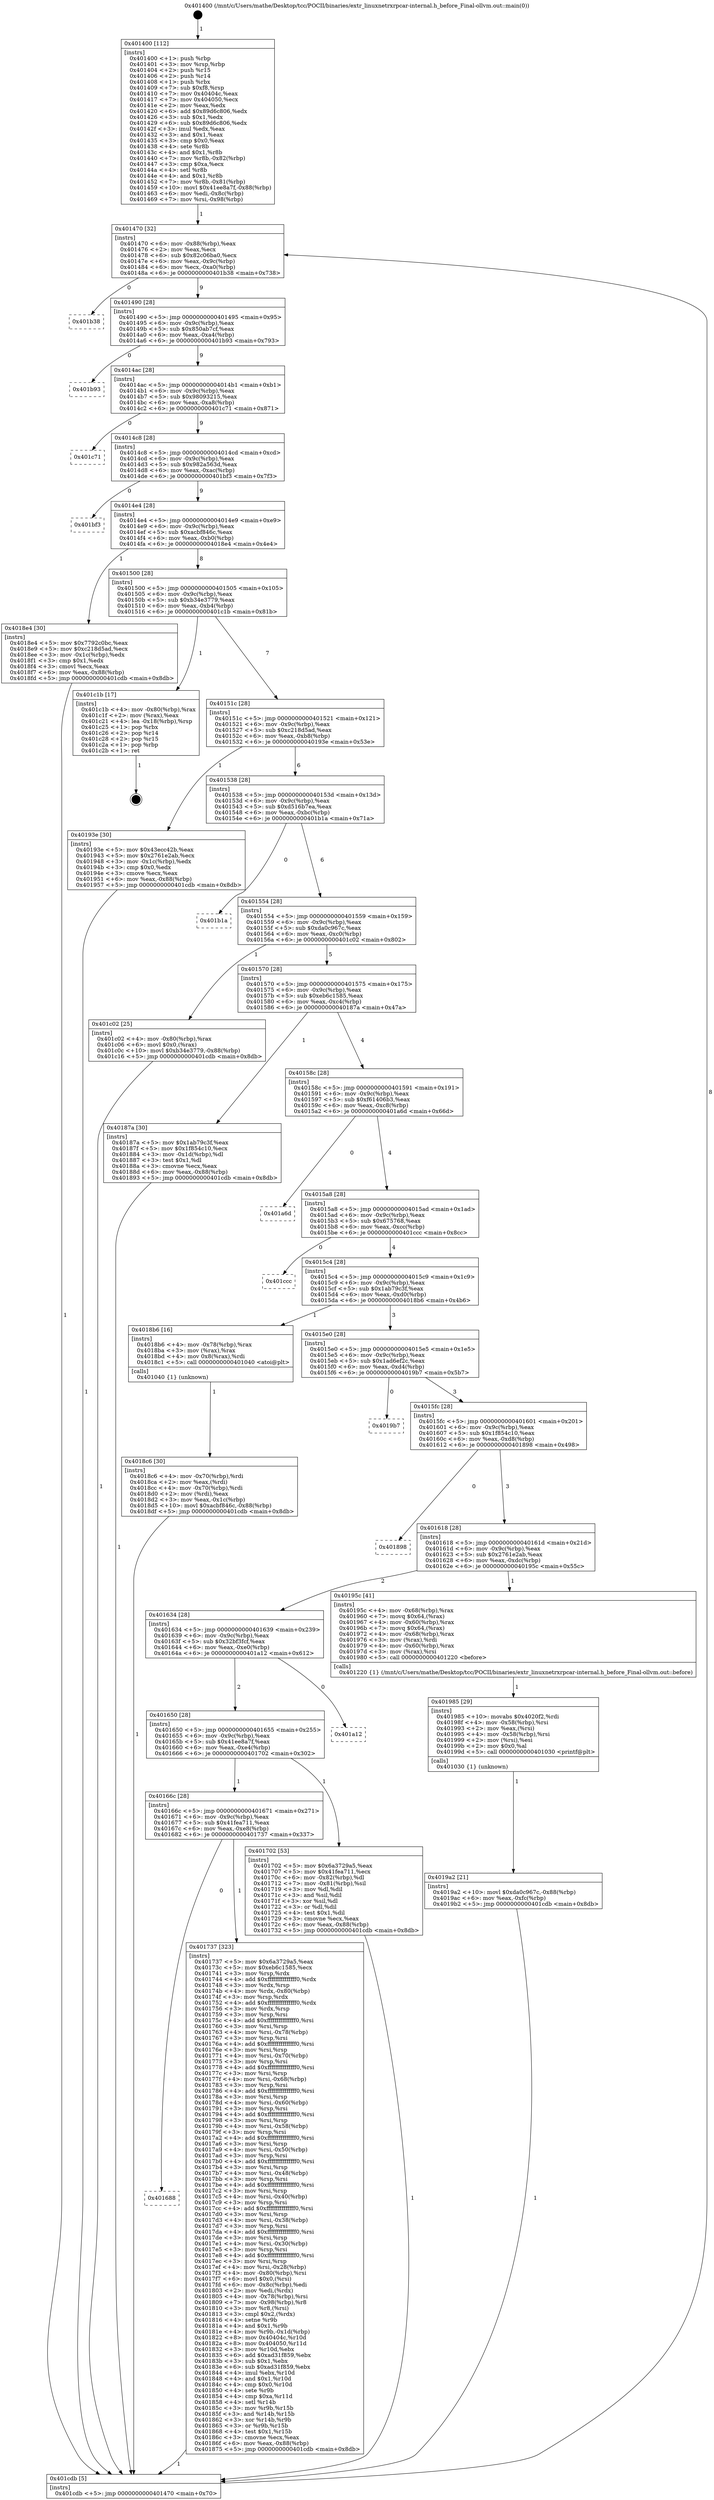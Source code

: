 digraph "0x401400" {
  label = "0x401400 (/mnt/c/Users/mathe/Desktop/tcc/POCII/binaries/extr_linuxnetrxrpcar-internal.h_before_Final-ollvm.out::main(0))"
  labelloc = "t"
  node[shape=record]

  Entry [label="",width=0.3,height=0.3,shape=circle,fillcolor=black,style=filled]
  "0x401470" [label="{
     0x401470 [32]\l
     | [instrs]\l
     &nbsp;&nbsp;0x401470 \<+6\>: mov -0x88(%rbp),%eax\l
     &nbsp;&nbsp;0x401476 \<+2\>: mov %eax,%ecx\l
     &nbsp;&nbsp;0x401478 \<+6\>: sub $0x82c06ba0,%ecx\l
     &nbsp;&nbsp;0x40147e \<+6\>: mov %eax,-0x9c(%rbp)\l
     &nbsp;&nbsp;0x401484 \<+6\>: mov %ecx,-0xa0(%rbp)\l
     &nbsp;&nbsp;0x40148a \<+6\>: je 0000000000401b38 \<main+0x738\>\l
  }"]
  "0x401b38" [label="{
     0x401b38\l
  }", style=dashed]
  "0x401490" [label="{
     0x401490 [28]\l
     | [instrs]\l
     &nbsp;&nbsp;0x401490 \<+5\>: jmp 0000000000401495 \<main+0x95\>\l
     &nbsp;&nbsp;0x401495 \<+6\>: mov -0x9c(%rbp),%eax\l
     &nbsp;&nbsp;0x40149b \<+5\>: sub $0x850ab7cf,%eax\l
     &nbsp;&nbsp;0x4014a0 \<+6\>: mov %eax,-0xa4(%rbp)\l
     &nbsp;&nbsp;0x4014a6 \<+6\>: je 0000000000401b93 \<main+0x793\>\l
  }"]
  Exit [label="",width=0.3,height=0.3,shape=circle,fillcolor=black,style=filled,peripheries=2]
  "0x401b93" [label="{
     0x401b93\l
  }", style=dashed]
  "0x4014ac" [label="{
     0x4014ac [28]\l
     | [instrs]\l
     &nbsp;&nbsp;0x4014ac \<+5\>: jmp 00000000004014b1 \<main+0xb1\>\l
     &nbsp;&nbsp;0x4014b1 \<+6\>: mov -0x9c(%rbp),%eax\l
     &nbsp;&nbsp;0x4014b7 \<+5\>: sub $0x98093215,%eax\l
     &nbsp;&nbsp;0x4014bc \<+6\>: mov %eax,-0xa8(%rbp)\l
     &nbsp;&nbsp;0x4014c2 \<+6\>: je 0000000000401c71 \<main+0x871\>\l
  }"]
  "0x4019a2" [label="{
     0x4019a2 [21]\l
     | [instrs]\l
     &nbsp;&nbsp;0x4019a2 \<+10\>: movl $0xda0c967c,-0x88(%rbp)\l
     &nbsp;&nbsp;0x4019ac \<+6\>: mov %eax,-0xfc(%rbp)\l
     &nbsp;&nbsp;0x4019b2 \<+5\>: jmp 0000000000401cdb \<main+0x8db\>\l
  }"]
  "0x401c71" [label="{
     0x401c71\l
  }", style=dashed]
  "0x4014c8" [label="{
     0x4014c8 [28]\l
     | [instrs]\l
     &nbsp;&nbsp;0x4014c8 \<+5\>: jmp 00000000004014cd \<main+0xcd\>\l
     &nbsp;&nbsp;0x4014cd \<+6\>: mov -0x9c(%rbp),%eax\l
     &nbsp;&nbsp;0x4014d3 \<+5\>: sub $0x982a563d,%eax\l
     &nbsp;&nbsp;0x4014d8 \<+6\>: mov %eax,-0xac(%rbp)\l
     &nbsp;&nbsp;0x4014de \<+6\>: je 0000000000401bf3 \<main+0x7f3\>\l
  }"]
  "0x401985" [label="{
     0x401985 [29]\l
     | [instrs]\l
     &nbsp;&nbsp;0x401985 \<+10\>: movabs $0x4020f2,%rdi\l
     &nbsp;&nbsp;0x40198f \<+4\>: mov -0x58(%rbp),%rsi\l
     &nbsp;&nbsp;0x401993 \<+2\>: mov %eax,(%rsi)\l
     &nbsp;&nbsp;0x401995 \<+4\>: mov -0x58(%rbp),%rsi\l
     &nbsp;&nbsp;0x401999 \<+2\>: mov (%rsi),%esi\l
     &nbsp;&nbsp;0x40199b \<+2\>: mov $0x0,%al\l
     &nbsp;&nbsp;0x40199d \<+5\>: call 0000000000401030 \<printf@plt\>\l
     | [calls]\l
     &nbsp;&nbsp;0x401030 \{1\} (unknown)\l
  }"]
  "0x401bf3" [label="{
     0x401bf3\l
  }", style=dashed]
  "0x4014e4" [label="{
     0x4014e4 [28]\l
     | [instrs]\l
     &nbsp;&nbsp;0x4014e4 \<+5\>: jmp 00000000004014e9 \<main+0xe9\>\l
     &nbsp;&nbsp;0x4014e9 \<+6\>: mov -0x9c(%rbp),%eax\l
     &nbsp;&nbsp;0x4014ef \<+5\>: sub $0xacbf846c,%eax\l
     &nbsp;&nbsp;0x4014f4 \<+6\>: mov %eax,-0xb0(%rbp)\l
     &nbsp;&nbsp;0x4014fa \<+6\>: je 00000000004018e4 \<main+0x4e4\>\l
  }"]
  "0x4018c6" [label="{
     0x4018c6 [30]\l
     | [instrs]\l
     &nbsp;&nbsp;0x4018c6 \<+4\>: mov -0x70(%rbp),%rdi\l
     &nbsp;&nbsp;0x4018ca \<+2\>: mov %eax,(%rdi)\l
     &nbsp;&nbsp;0x4018cc \<+4\>: mov -0x70(%rbp),%rdi\l
     &nbsp;&nbsp;0x4018d0 \<+2\>: mov (%rdi),%eax\l
     &nbsp;&nbsp;0x4018d2 \<+3\>: mov %eax,-0x1c(%rbp)\l
     &nbsp;&nbsp;0x4018d5 \<+10\>: movl $0xacbf846c,-0x88(%rbp)\l
     &nbsp;&nbsp;0x4018df \<+5\>: jmp 0000000000401cdb \<main+0x8db\>\l
  }"]
  "0x4018e4" [label="{
     0x4018e4 [30]\l
     | [instrs]\l
     &nbsp;&nbsp;0x4018e4 \<+5\>: mov $0x7792c0bc,%eax\l
     &nbsp;&nbsp;0x4018e9 \<+5\>: mov $0xc218d5ad,%ecx\l
     &nbsp;&nbsp;0x4018ee \<+3\>: mov -0x1c(%rbp),%edx\l
     &nbsp;&nbsp;0x4018f1 \<+3\>: cmp $0x1,%edx\l
     &nbsp;&nbsp;0x4018f4 \<+3\>: cmovl %ecx,%eax\l
     &nbsp;&nbsp;0x4018f7 \<+6\>: mov %eax,-0x88(%rbp)\l
     &nbsp;&nbsp;0x4018fd \<+5\>: jmp 0000000000401cdb \<main+0x8db\>\l
  }"]
  "0x401500" [label="{
     0x401500 [28]\l
     | [instrs]\l
     &nbsp;&nbsp;0x401500 \<+5\>: jmp 0000000000401505 \<main+0x105\>\l
     &nbsp;&nbsp;0x401505 \<+6\>: mov -0x9c(%rbp),%eax\l
     &nbsp;&nbsp;0x40150b \<+5\>: sub $0xb34e3779,%eax\l
     &nbsp;&nbsp;0x401510 \<+6\>: mov %eax,-0xb4(%rbp)\l
     &nbsp;&nbsp;0x401516 \<+6\>: je 0000000000401c1b \<main+0x81b\>\l
  }"]
  "0x401688" [label="{
     0x401688\l
  }", style=dashed]
  "0x401c1b" [label="{
     0x401c1b [17]\l
     | [instrs]\l
     &nbsp;&nbsp;0x401c1b \<+4\>: mov -0x80(%rbp),%rax\l
     &nbsp;&nbsp;0x401c1f \<+2\>: mov (%rax),%eax\l
     &nbsp;&nbsp;0x401c21 \<+4\>: lea -0x18(%rbp),%rsp\l
     &nbsp;&nbsp;0x401c25 \<+1\>: pop %rbx\l
     &nbsp;&nbsp;0x401c26 \<+2\>: pop %r14\l
     &nbsp;&nbsp;0x401c28 \<+2\>: pop %r15\l
     &nbsp;&nbsp;0x401c2a \<+1\>: pop %rbp\l
     &nbsp;&nbsp;0x401c2b \<+1\>: ret\l
  }"]
  "0x40151c" [label="{
     0x40151c [28]\l
     | [instrs]\l
     &nbsp;&nbsp;0x40151c \<+5\>: jmp 0000000000401521 \<main+0x121\>\l
     &nbsp;&nbsp;0x401521 \<+6\>: mov -0x9c(%rbp),%eax\l
     &nbsp;&nbsp;0x401527 \<+5\>: sub $0xc218d5ad,%eax\l
     &nbsp;&nbsp;0x40152c \<+6\>: mov %eax,-0xb8(%rbp)\l
     &nbsp;&nbsp;0x401532 \<+6\>: je 000000000040193e \<main+0x53e\>\l
  }"]
  "0x401737" [label="{
     0x401737 [323]\l
     | [instrs]\l
     &nbsp;&nbsp;0x401737 \<+5\>: mov $0x6a3729a5,%eax\l
     &nbsp;&nbsp;0x40173c \<+5\>: mov $0xeb6c1585,%ecx\l
     &nbsp;&nbsp;0x401741 \<+3\>: mov %rsp,%rdx\l
     &nbsp;&nbsp;0x401744 \<+4\>: add $0xfffffffffffffff0,%rdx\l
     &nbsp;&nbsp;0x401748 \<+3\>: mov %rdx,%rsp\l
     &nbsp;&nbsp;0x40174b \<+4\>: mov %rdx,-0x80(%rbp)\l
     &nbsp;&nbsp;0x40174f \<+3\>: mov %rsp,%rdx\l
     &nbsp;&nbsp;0x401752 \<+4\>: add $0xfffffffffffffff0,%rdx\l
     &nbsp;&nbsp;0x401756 \<+3\>: mov %rdx,%rsp\l
     &nbsp;&nbsp;0x401759 \<+3\>: mov %rsp,%rsi\l
     &nbsp;&nbsp;0x40175c \<+4\>: add $0xfffffffffffffff0,%rsi\l
     &nbsp;&nbsp;0x401760 \<+3\>: mov %rsi,%rsp\l
     &nbsp;&nbsp;0x401763 \<+4\>: mov %rsi,-0x78(%rbp)\l
     &nbsp;&nbsp;0x401767 \<+3\>: mov %rsp,%rsi\l
     &nbsp;&nbsp;0x40176a \<+4\>: add $0xfffffffffffffff0,%rsi\l
     &nbsp;&nbsp;0x40176e \<+3\>: mov %rsi,%rsp\l
     &nbsp;&nbsp;0x401771 \<+4\>: mov %rsi,-0x70(%rbp)\l
     &nbsp;&nbsp;0x401775 \<+3\>: mov %rsp,%rsi\l
     &nbsp;&nbsp;0x401778 \<+4\>: add $0xfffffffffffffff0,%rsi\l
     &nbsp;&nbsp;0x40177c \<+3\>: mov %rsi,%rsp\l
     &nbsp;&nbsp;0x40177f \<+4\>: mov %rsi,-0x68(%rbp)\l
     &nbsp;&nbsp;0x401783 \<+3\>: mov %rsp,%rsi\l
     &nbsp;&nbsp;0x401786 \<+4\>: add $0xfffffffffffffff0,%rsi\l
     &nbsp;&nbsp;0x40178a \<+3\>: mov %rsi,%rsp\l
     &nbsp;&nbsp;0x40178d \<+4\>: mov %rsi,-0x60(%rbp)\l
     &nbsp;&nbsp;0x401791 \<+3\>: mov %rsp,%rsi\l
     &nbsp;&nbsp;0x401794 \<+4\>: add $0xfffffffffffffff0,%rsi\l
     &nbsp;&nbsp;0x401798 \<+3\>: mov %rsi,%rsp\l
     &nbsp;&nbsp;0x40179b \<+4\>: mov %rsi,-0x58(%rbp)\l
     &nbsp;&nbsp;0x40179f \<+3\>: mov %rsp,%rsi\l
     &nbsp;&nbsp;0x4017a2 \<+4\>: add $0xfffffffffffffff0,%rsi\l
     &nbsp;&nbsp;0x4017a6 \<+3\>: mov %rsi,%rsp\l
     &nbsp;&nbsp;0x4017a9 \<+4\>: mov %rsi,-0x50(%rbp)\l
     &nbsp;&nbsp;0x4017ad \<+3\>: mov %rsp,%rsi\l
     &nbsp;&nbsp;0x4017b0 \<+4\>: add $0xfffffffffffffff0,%rsi\l
     &nbsp;&nbsp;0x4017b4 \<+3\>: mov %rsi,%rsp\l
     &nbsp;&nbsp;0x4017b7 \<+4\>: mov %rsi,-0x48(%rbp)\l
     &nbsp;&nbsp;0x4017bb \<+3\>: mov %rsp,%rsi\l
     &nbsp;&nbsp;0x4017be \<+4\>: add $0xfffffffffffffff0,%rsi\l
     &nbsp;&nbsp;0x4017c2 \<+3\>: mov %rsi,%rsp\l
     &nbsp;&nbsp;0x4017c5 \<+4\>: mov %rsi,-0x40(%rbp)\l
     &nbsp;&nbsp;0x4017c9 \<+3\>: mov %rsp,%rsi\l
     &nbsp;&nbsp;0x4017cc \<+4\>: add $0xfffffffffffffff0,%rsi\l
     &nbsp;&nbsp;0x4017d0 \<+3\>: mov %rsi,%rsp\l
     &nbsp;&nbsp;0x4017d3 \<+4\>: mov %rsi,-0x38(%rbp)\l
     &nbsp;&nbsp;0x4017d7 \<+3\>: mov %rsp,%rsi\l
     &nbsp;&nbsp;0x4017da \<+4\>: add $0xfffffffffffffff0,%rsi\l
     &nbsp;&nbsp;0x4017de \<+3\>: mov %rsi,%rsp\l
     &nbsp;&nbsp;0x4017e1 \<+4\>: mov %rsi,-0x30(%rbp)\l
     &nbsp;&nbsp;0x4017e5 \<+3\>: mov %rsp,%rsi\l
     &nbsp;&nbsp;0x4017e8 \<+4\>: add $0xfffffffffffffff0,%rsi\l
     &nbsp;&nbsp;0x4017ec \<+3\>: mov %rsi,%rsp\l
     &nbsp;&nbsp;0x4017ef \<+4\>: mov %rsi,-0x28(%rbp)\l
     &nbsp;&nbsp;0x4017f3 \<+4\>: mov -0x80(%rbp),%rsi\l
     &nbsp;&nbsp;0x4017f7 \<+6\>: movl $0x0,(%rsi)\l
     &nbsp;&nbsp;0x4017fd \<+6\>: mov -0x8c(%rbp),%edi\l
     &nbsp;&nbsp;0x401803 \<+2\>: mov %edi,(%rdx)\l
     &nbsp;&nbsp;0x401805 \<+4\>: mov -0x78(%rbp),%rsi\l
     &nbsp;&nbsp;0x401809 \<+7\>: mov -0x98(%rbp),%r8\l
     &nbsp;&nbsp;0x401810 \<+3\>: mov %r8,(%rsi)\l
     &nbsp;&nbsp;0x401813 \<+3\>: cmpl $0x2,(%rdx)\l
     &nbsp;&nbsp;0x401816 \<+4\>: setne %r9b\l
     &nbsp;&nbsp;0x40181a \<+4\>: and $0x1,%r9b\l
     &nbsp;&nbsp;0x40181e \<+4\>: mov %r9b,-0x1d(%rbp)\l
     &nbsp;&nbsp;0x401822 \<+8\>: mov 0x40404c,%r10d\l
     &nbsp;&nbsp;0x40182a \<+8\>: mov 0x404050,%r11d\l
     &nbsp;&nbsp;0x401832 \<+3\>: mov %r10d,%ebx\l
     &nbsp;&nbsp;0x401835 \<+6\>: add $0xad31f859,%ebx\l
     &nbsp;&nbsp;0x40183b \<+3\>: sub $0x1,%ebx\l
     &nbsp;&nbsp;0x40183e \<+6\>: sub $0xad31f859,%ebx\l
     &nbsp;&nbsp;0x401844 \<+4\>: imul %ebx,%r10d\l
     &nbsp;&nbsp;0x401848 \<+4\>: and $0x1,%r10d\l
     &nbsp;&nbsp;0x40184c \<+4\>: cmp $0x0,%r10d\l
     &nbsp;&nbsp;0x401850 \<+4\>: sete %r9b\l
     &nbsp;&nbsp;0x401854 \<+4\>: cmp $0xa,%r11d\l
     &nbsp;&nbsp;0x401858 \<+4\>: setl %r14b\l
     &nbsp;&nbsp;0x40185c \<+3\>: mov %r9b,%r15b\l
     &nbsp;&nbsp;0x40185f \<+3\>: and %r14b,%r15b\l
     &nbsp;&nbsp;0x401862 \<+3\>: xor %r14b,%r9b\l
     &nbsp;&nbsp;0x401865 \<+3\>: or %r9b,%r15b\l
     &nbsp;&nbsp;0x401868 \<+4\>: test $0x1,%r15b\l
     &nbsp;&nbsp;0x40186c \<+3\>: cmovne %ecx,%eax\l
     &nbsp;&nbsp;0x40186f \<+6\>: mov %eax,-0x88(%rbp)\l
     &nbsp;&nbsp;0x401875 \<+5\>: jmp 0000000000401cdb \<main+0x8db\>\l
  }"]
  "0x40193e" [label="{
     0x40193e [30]\l
     | [instrs]\l
     &nbsp;&nbsp;0x40193e \<+5\>: mov $0x43ecc42b,%eax\l
     &nbsp;&nbsp;0x401943 \<+5\>: mov $0x2761e2ab,%ecx\l
     &nbsp;&nbsp;0x401948 \<+3\>: mov -0x1c(%rbp),%edx\l
     &nbsp;&nbsp;0x40194b \<+3\>: cmp $0x0,%edx\l
     &nbsp;&nbsp;0x40194e \<+3\>: cmove %ecx,%eax\l
     &nbsp;&nbsp;0x401951 \<+6\>: mov %eax,-0x88(%rbp)\l
     &nbsp;&nbsp;0x401957 \<+5\>: jmp 0000000000401cdb \<main+0x8db\>\l
  }"]
  "0x401538" [label="{
     0x401538 [28]\l
     | [instrs]\l
     &nbsp;&nbsp;0x401538 \<+5\>: jmp 000000000040153d \<main+0x13d\>\l
     &nbsp;&nbsp;0x40153d \<+6\>: mov -0x9c(%rbp),%eax\l
     &nbsp;&nbsp;0x401543 \<+5\>: sub $0xd516b7ea,%eax\l
     &nbsp;&nbsp;0x401548 \<+6\>: mov %eax,-0xbc(%rbp)\l
     &nbsp;&nbsp;0x40154e \<+6\>: je 0000000000401b1a \<main+0x71a\>\l
  }"]
  "0x401400" [label="{
     0x401400 [112]\l
     | [instrs]\l
     &nbsp;&nbsp;0x401400 \<+1\>: push %rbp\l
     &nbsp;&nbsp;0x401401 \<+3\>: mov %rsp,%rbp\l
     &nbsp;&nbsp;0x401404 \<+2\>: push %r15\l
     &nbsp;&nbsp;0x401406 \<+2\>: push %r14\l
     &nbsp;&nbsp;0x401408 \<+1\>: push %rbx\l
     &nbsp;&nbsp;0x401409 \<+7\>: sub $0xf8,%rsp\l
     &nbsp;&nbsp;0x401410 \<+7\>: mov 0x40404c,%eax\l
     &nbsp;&nbsp;0x401417 \<+7\>: mov 0x404050,%ecx\l
     &nbsp;&nbsp;0x40141e \<+2\>: mov %eax,%edx\l
     &nbsp;&nbsp;0x401420 \<+6\>: add $0x89d6c806,%edx\l
     &nbsp;&nbsp;0x401426 \<+3\>: sub $0x1,%edx\l
     &nbsp;&nbsp;0x401429 \<+6\>: sub $0x89d6c806,%edx\l
     &nbsp;&nbsp;0x40142f \<+3\>: imul %edx,%eax\l
     &nbsp;&nbsp;0x401432 \<+3\>: and $0x1,%eax\l
     &nbsp;&nbsp;0x401435 \<+3\>: cmp $0x0,%eax\l
     &nbsp;&nbsp;0x401438 \<+4\>: sete %r8b\l
     &nbsp;&nbsp;0x40143c \<+4\>: and $0x1,%r8b\l
     &nbsp;&nbsp;0x401440 \<+7\>: mov %r8b,-0x82(%rbp)\l
     &nbsp;&nbsp;0x401447 \<+3\>: cmp $0xa,%ecx\l
     &nbsp;&nbsp;0x40144a \<+4\>: setl %r8b\l
     &nbsp;&nbsp;0x40144e \<+4\>: and $0x1,%r8b\l
     &nbsp;&nbsp;0x401452 \<+7\>: mov %r8b,-0x81(%rbp)\l
     &nbsp;&nbsp;0x401459 \<+10\>: movl $0x41ee8a7f,-0x88(%rbp)\l
     &nbsp;&nbsp;0x401463 \<+6\>: mov %edi,-0x8c(%rbp)\l
     &nbsp;&nbsp;0x401469 \<+7\>: mov %rsi,-0x98(%rbp)\l
  }"]
  "0x401b1a" [label="{
     0x401b1a\l
  }", style=dashed]
  "0x401554" [label="{
     0x401554 [28]\l
     | [instrs]\l
     &nbsp;&nbsp;0x401554 \<+5\>: jmp 0000000000401559 \<main+0x159\>\l
     &nbsp;&nbsp;0x401559 \<+6\>: mov -0x9c(%rbp),%eax\l
     &nbsp;&nbsp;0x40155f \<+5\>: sub $0xda0c967c,%eax\l
     &nbsp;&nbsp;0x401564 \<+6\>: mov %eax,-0xc0(%rbp)\l
     &nbsp;&nbsp;0x40156a \<+6\>: je 0000000000401c02 \<main+0x802\>\l
  }"]
  "0x401cdb" [label="{
     0x401cdb [5]\l
     | [instrs]\l
     &nbsp;&nbsp;0x401cdb \<+5\>: jmp 0000000000401470 \<main+0x70\>\l
  }"]
  "0x401c02" [label="{
     0x401c02 [25]\l
     | [instrs]\l
     &nbsp;&nbsp;0x401c02 \<+4\>: mov -0x80(%rbp),%rax\l
     &nbsp;&nbsp;0x401c06 \<+6\>: movl $0x0,(%rax)\l
     &nbsp;&nbsp;0x401c0c \<+10\>: movl $0xb34e3779,-0x88(%rbp)\l
     &nbsp;&nbsp;0x401c16 \<+5\>: jmp 0000000000401cdb \<main+0x8db\>\l
  }"]
  "0x401570" [label="{
     0x401570 [28]\l
     | [instrs]\l
     &nbsp;&nbsp;0x401570 \<+5\>: jmp 0000000000401575 \<main+0x175\>\l
     &nbsp;&nbsp;0x401575 \<+6\>: mov -0x9c(%rbp),%eax\l
     &nbsp;&nbsp;0x40157b \<+5\>: sub $0xeb6c1585,%eax\l
     &nbsp;&nbsp;0x401580 \<+6\>: mov %eax,-0xc4(%rbp)\l
     &nbsp;&nbsp;0x401586 \<+6\>: je 000000000040187a \<main+0x47a\>\l
  }"]
  "0x40166c" [label="{
     0x40166c [28]\l
     | [instrs]\l
     &nbsp;&nbsp;0x40166c \<+5\>: jmp 0000000000401671 \<main+0x271\>\l
     &nbsp;&nbsp;0x401671 \<+6\>: mov -0x9c(%rbp),%eax\l
     &nbsp;&nbsp;0x401677 \<+5\>: sub $0x41fea711,%eax\l
     &nbsp;&nbsp;0x40167c \<+6\>: mov %eax,-0xe8(%rbp)\l
     &nbsp;&nbsp;0x401682 \<+6\>: je 0000000000401737 \<main+0x337\>\l
  }"]
  "0x40187a" [label="{
     0x40187a [30]\l
     | [instrs]\l
     &nbsp;&nbsp;0x40187a \<+5\>: mov $0x1ab79c3f,%eax\l
     &nbsp;&nbsp;0x40187f \<+5\>: mov $0x1f854c10,%ecx\l
     &nbsp;&nbsp;0x401884 \<+3\>: mov -0x1d(%rbp),%dl\l
     &nbsp;&nbsp;0x401887 \<+3\>: test $0x1,%dl\l
     &nbsp;&nbsp;0x40188a \<+3\>: cmovne %ecx,%eax\l
     &nbsp;&nbsp;0x40188d \<+6\>: mov %eax,-0x88(%rbp)\l
     &nbsp;&nbsp;0x401893 \<+5\>: jmp 0000000000401cdb \<main+0x8db\>\l
  }"]
  "0x40158c" [label="{
     0x40158c [28]\l
     | [instrs]\l
     &nbsp;&nbsp;0x40158c \<+5\>: jmp 0000000000401591 \<main+0x191\>\l
     &nbsp;&nbsp;0x401591 \<+6\>: mov -0x9c(%rbp),%eax\l
     &nbsp;&nbsp;0x401597 \<+5\>: sub $0xf61406b3,%eax\l
     &nbsp;&nbsp;0x40159c \<+6\>: mov %eax,-0xc8(%rbp)\l
     &nbsp;&nbsp;0x4015a2 \<+6\>: je 0000000000401a6d \<main+0x66d\>\l
  }"]
  "0x401702" [label="{
     0x401702 [53]\l
     | [instrs]\l
     &nbsp;&nbsp;0x401702 \<+5\>: mov $0x6a3729a5,%eax\l
     &nbsp;&nbsp;0x401707 \<+5\>: mov $0x41fea711,%ecx\l
     &nbsp;&nbsp;0x40170c \<+6\>: mov -0x82(%rbp),%dl\l
     &nbsp;&nbsp;0x401712 \<+7\>: mov -0x81(%rbp),%sil\l
     &nbsp;&nbsp;0x401719 \<+3\>: mov %dl,%dil\l
     &nbsp;&nbsp;0x40171c \<+3\>: and %sil,%dil\l
     &nbsp;&nbsp;0x40171f \<+3\>: xor %sil,%dl\l
     &nbsp;&nbsp;0x401722 \<+3\>: or %dl,%dil\l
     &nbsp;&nbsp;0x401725 \<+4\>: test $0x1,%dil\l
     &nbsp;&nbsp;0x401729 \<+3\>: cmovne %ecx,%eax\l
     &nbsp;&nbsp;0x40172c \<+6\>: mov %eax,-0x88(%rbp)\l
     &nbsp;&nbsp;0x401732 \<+5\>: jmp 0000000000401cdb \<main+0x8db\>\l
  }"]
  "0x401a6d" [label="{
     0x401a6d\l
  }", style=dashed]
  "0x4015a8" [label="{
     0x4015a8 [28]\l
     | [instrs]\l
     &nbsp;&nbsp;0x4015a8 \<+5\>: jmp 00000000004015ad \<main+0x1ad\>\l
     &nbsp;&nbsp;0x4015ad \<+6\>: mov -0x9c(%rbp),%eax\l
     &nbsp;&nbsp;0x4015b3 \<+5\>: sub $0x675768,%eax\l
     &nbsp;&nbsp;0x4015b8 \<+6\>: mov %eax,-0xcc(%rbp)\l
     &nbsp;&nbsp;0x4015be \<+6\>: je 0000000000401ccc \<main+0x8cc\>\l
  }"]
  "0x401650" [label="{
     0x401650 [28]\l
     | [instrs]\l
     &nbsp;&nbsp;0x401650 \<+5\>: jmp 0000000000401655 \<main+0x255\>\l
     &nbsp;&nbsp;0x401655 \<+6\>: mov -0x9c(%rbp),%eax\l
     &nbsp;&nbsp;0x40165b \<+5\>: sub $0x41ee8a7f,%eax\l
     &nbsp;&nbsp;0x401660 \<+6\>: mov %eax,-0xe4(%rbp)\l
     &nbsp;&nbsp;0x401666 \<+6\>: je 0000000000401702 \<main+0x302\>\l
  }"]
  "0x401ccc" [label="{
     0x401ccc\l
  }", style=dashed]
  "0x4015c4" [label="{
     0x4015c4 [28]\l
     | [instrs]\l
     &nbsp;&nbsp;0x4015c4 \<+5\>: jmp 00000000004015c9 \<main+0x1c9\>\l
     &nbsp;&nbsp;0x4015c9 \<+6\>: mov -0x9c(%rbp),%eax\l
     &nbsp;&nbsp;0x4015cf \<+5\>: sub $0x1ab79c3f,%eax\l
     &nbsp;&nbsp;0x4015d4 \<+6\>: mov %eax,-0xd0(%rbp)\l
     &nbsp;&nbsp;0x4015da \<+6\>: je 00000000004018b6 \<main+0x4b6\>\l
  }"]
  "0x401a12" [label="{
     0x401a12\l
  }", style=dashed]
  "0x4018b6" [label="{
     0x4018b6 [16]\l
     | [instrs]\l
     &nbsp;&nbsp;0x4018b6 \<+4\>: mov -0x78(%rbp),%rax\l
     &nbsp;&nbsp;0x4018ba \<+3\>: mov (%rax),%rax\l
     &nbsp;&nbsp;0x4018bd \<+4\>: mov 0x8(%rax),%rdi\l
     &nbsp;&nbsp;0x4018c1 \<+5\>: call 0000000000401040 \<atoi@plt\>\l
     | [calls]\l
     &nbsp;&nbsp;0x401040 \{1\} (unknown)\l
  }"]
  "0x4015e0" [label="{
     0x4015e0 [28]\l
     | [instrs]\l
     &nbsp;&nbsp;0x4015e0 \<+5\>: jmp 00000000004015e5 \<main+0x1e5\>\l
     &nbsp;&nbsp;0x4015e5 \<+6\>: mov -0x9c(%rbp),%eax\l
     &nbsp;&nbsp;0x4015eb \<+5\>: sub $0x1ad6ef2c,%eax\l
     &nbsp;&nbsp;0x4015f0 \<+6\>: mov %eax,-0xd4(%rbp)\l
     &nbsp;&nbsp;0x4015f6 \<+6\>: je 00000000004019b7 \<main+0x5b7\>\l
  }"]
  "0x401634" [label="{
     0x401634 [28]\l
     | [instrs]\l
     &nbsp;&nbsp;0x401634 \<+5\>: jmp 0000000000401639 \<main+0x239\>\l
     &nbsp;&nbsp;0x401639 \<+6\>: mov -0x9c(%rbp),%eax\l
     &nbsp;&nbsp;0x40163f \<+5\>: sub $0x32bf3fcf,%eax\l
     &nbsp;&nbsp;0x401644 \<+6\>: mov %eax,-0xe0(%rbp)\l
     &nbsp;&nbsp;0x40164a \<+6\>: je 0000000000401a12 \<main+0x612\>\l
  }"]
  "0x4019b7" [label="{
     0x4019b7\l
  }", style=dashed]
  "0x4015fc" [label="{
     0x4015fc [28]\l
     | [instrs]\l
     &nbsp;&nbsp;0x4015fc \<+5\>: jmp 0000000000401601 \<main+0x201\>\l
     &nbsp;&nbsp;0x401601 \<+6\>: mov -0x9c(%rbp),%eax\l
     &nbsp;&nbsp;0x401607 \<+5\>: sub $0x1f854c10,%eax\l
     &nbsp;&nbsp;0x40160c \<+6\>: mov %eax,-0xd8(%rbp)\l
     &nbsp;&nbsp;0x401612 \<+6\>: je 0000000000401898 \<main+0x498\>\l
  }"]
  "0x40195c" [label="{
     0x40195c [41]\l
     | [instrs]\l
     &nbsp;&nbsp;0x40195c \<+4\>: mov -0x68(%rbp),%rax\l
     &nbsp;&nbsp;0x401960 \<+7\>: movq $0x64,(%rax)\l
     &nbsp;&nbsp;0x401967 \<+4\>: mov -0x60(%rbp),%rax\l
     &nbsp;&nbsp;0x40196b \<+7\>: movq $0x64,(%rax)\l
     &nbsp;&nbsp;0x401972 \<+4\>: mov -0x68(%rbp),%rax\l
     &nbsp;&nbsp;0x401976 \<+3\>: mov (%rax),%rdi\l
     &nbsp;&nbsp;0x401979 \<+4\>: mov -0x60(%rbp),%rax\l
     &nbsp;&nbsp;0x40197d \<+3\>: mov (%rax),%rsi\l
     &nbsp;&nbsp;0x401980 \<+5\>: call 0000000000401220 \<before\>\l
     | [calls]\l
     &nbsp;&nbsp;0x401220 \{1\} (/mnt/c/Users/mathe/Desktop/tcc/POCII/binaries/extr_linuxnetrxrpcar-internal.h_before_Final-ollvm.out::before)\l
  }"]
  "0x401898" [label="{
     0x401898\l
  }", style=dashed]
  "0x401618" [label="{
     0x401618 [28]\l
     | [instrs]\l
     &nbsp;&nbsp;0x401618 \<+5\>: jmp 000000000040161d \<main+0x21d\>\l
     &nbsp;&nbsp;0x40161d \<+6\>: mov -0x9c(%rbp),%eax\l
     &nbsp;&nbsp;0x401623 \<+5\>: sub $0x2761e2ab,%eax\l
     &nbsp;&nbsp;0x401628 \<+6\>: mov %eax,-0xdc(%rbp)\l
     &nbsp;&nbsp;0x40162e \<+6\>: je 000000000040195c \<main+0x55c\>\l
  }"]
  Entry -> "0x401400" [label=" 1"]
  "0x401470" -> "0x401b38" [label=" 0"]
  "0x401470" -> "0x401490" [label=" 9"]
  "0x401c1b" -> Exit [label=" 1"]
  "0x401490" -> "0x401b93" [label=" 0"]
  "0x401490" -> "0x4014ac" [label=" 9"]
  "0x401c02" -> "0x401cdb" [label=" 1"]
  "0x4014ac" -> "0x401c71" [label=" 0"]
  "0x4014ac" -> "0x4014c8" [label=" 9"]
  "0x4019a2" -> "0x401cdb" [label=" 1"]
  "0x4014c8" -> "0x401bf3" [label=" 0"]
  "0x4014c8" -> "0x4014e4" [label=" 9"]
  "0x401985" -> "0x4019a2" [label=" 1"]
  "0x4014e4" -> "0x4018e4" [label=" 1"]
  "0x4014e4" -> "0x401500" [label=" 8"]
  "0x40195c" -> "0x401985" [label=" 1"]
  "0x401500" -> "0x401c1b" [label=" 1"]
  "0x401500" -> "0x40151c" [label=" 7"]
  "0x4018e4" -> "0x401cdb" [label=" 1"]
  "0x40151c" -> "0x40193e" [label=" 1"]
  "0x40151c" -> "0x401538" [label=" 6"]
  "0x4018c6" -> "0x401cdb" [label=" 1"]
  "0x401538" -> "0x401b1a" [label=" 0"]
  "0x401538" -> "0x401554" [label=" 6"]
  "0x40187a" -> "0x401cdb" [label=" 1"]
  "0x401554" -> "0x401c02" [label=" 1"]
  "0x401554" -> "0x401570" [label=" 5"]
  "0x401737" -> "0x401cdb" [label=" 1"]
  "0x401570" -> "0x40187a" [label=" 1"]
  "0x401570" -> "0x40158c" [label=" 4"]
  "0x40193e" -> "0x401cdb" [label=" 1"]
  "0x40158c" -> "0x401a6d" [label=" 0"]
  "0x40158c" -> "0x4015a8" [label=" 4"]
  "0x40166c" -> "0x401688" [label=" 0"]
  "0x4015a8" -> "0x401ccc" [label=" 0"]
  "0x4015a8" -> "0x4015c4" [label=" 4"]
  "0x4018b6" -> "0x4018c6" [label=" 1"]
  "0x4015c4" -> "0x4018b6" [label=" 1"]
  "0x4015c4" -> "0x4015e0" [label=" 3"]
  "0x401cdb" -> "0x401470" [label=" 8"]
  "0x4015e0" -> "0x4019b7" [label=" 0"]
  "0x4015e0" -> "0x4015fc" [label=" 3"]
  "0x401702" -> "0x401cdb" [label=" 1"]
  "0x4015fc" -> "0x401898" [label=" 0"]
  "0x4015fc" -> "0x401618" [label=" 3"]
  "0x401650" -> "0x40166c" [label=" 1"]
  "0x401618" -> "0x40195c" [label=" 1"]
  "0x401618" -> "0x401634" [label=" 2"]
  "0x401400" -> "0x401470" [label=" 1"]
  "0x401634" -> "0x401a12" [label=" 0"]
  "0x401634" -> "0x401650" [label=" 2"]
  "0x40166c" -> "0x401737" [label=" 1"]
  "0x401650" -> "0x401702" [label=" 1"]
}
